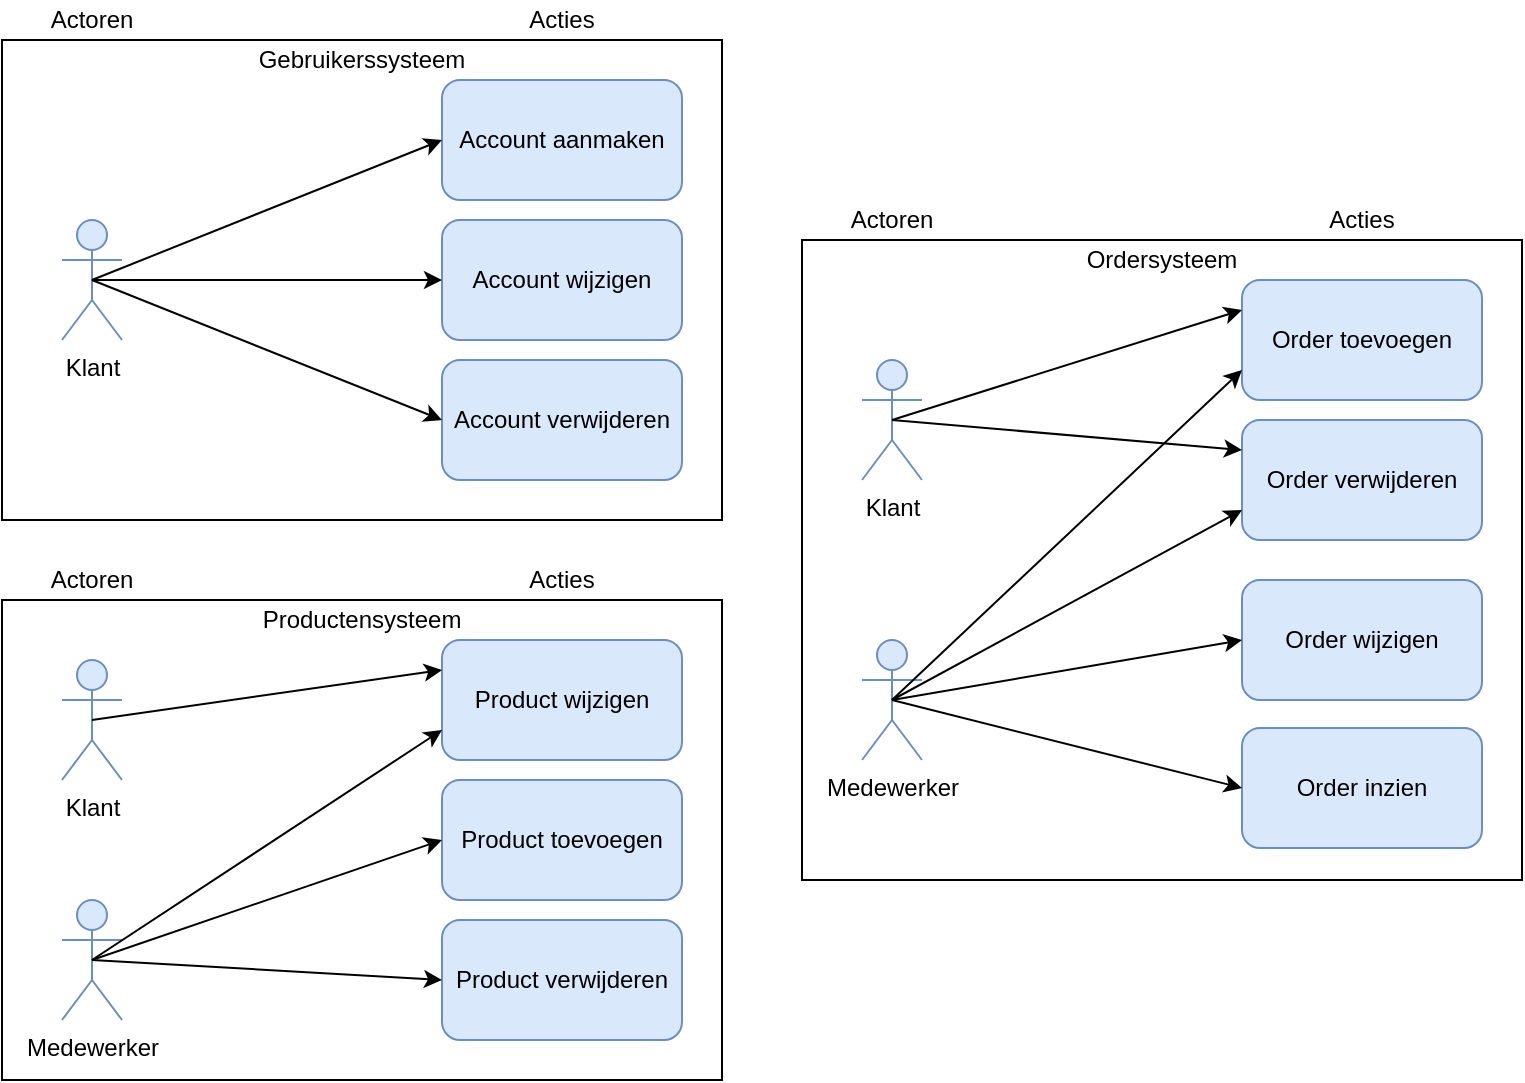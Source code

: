 <mxfile version="14.4.8" type="device"><diagram id="whvanIHcnJFWs5Fu7ThC" name="Page-1"><mxGraphModel dx="1422" dy="794" grid="1" gridSize="10" guides="1" tooltips="1" connect="1" arrows="1" fold="1" page="1" pageScale="1" pageWidth="827" pageHeight="1169" math="0" shadow="0"><root><mxCell id="0"/><mxCell id="1" parent="0"/><mxCell id="0dkZc_CFL9cQQ2kw0JkE-90" value="" style="rounded=0;whiteSpace=wrap;html=1;" vertex="1" parent="1"><mxGeometry x="110" y="170" width="360" height="240" as="geometry"/></mxCell><mxCell id="0dkZc_CFL9cQQ2kw0JkE-91" value="Klant" style="shape=umlActor;verticalLabelPosition=bottom;verticalAlign=top;html=1;outlineConnect=0;fillColor=#dae8fc;strokeColor=#6c8ebf;" vertex="1" parent="1"><mxGeometry x="140" y="260" width="30" height="60" as="geometry"/></mxCell><mxCell id="0dkZc_CFL9cQQ2kw0JkE-92" value="Actoren" style="text;html=1;strokeColor=none;fillColor=none;align=center;verticalAlign=middle;whiteSpace=wrap;rounded=0;" vertex="1" parent="1"><mxGeometry x="135" y="150" width="40" height="20" as="geometry"/></mxCell><mxCell id="0dkZc_CFL9cQQ2kw0JkE-93" value="Account aanmaken" style="rounded=1;whiteSpace=wrap;html=1;fillColor=#dae8fc;strokeColor=#6c8ebf;" vertex="1" parent="1"><mxGeometry x="330" y="190" width="120" height="60" as="geometry"/></mxCell><mxCell id="0dkZc_CFL9cQQ2kw0JkE-94" value="Account verwijderen" style="rounded=1;whiteSpace=wrap;html=1;fillColor=#dae8fc;strokeColor=#6c8ebf;" vertex="1" parent="1"><mxGeometry x="330" y="330" width="120" height="60" as="geometry"/></mxCell><mxCell id="0dkZc_CFL9cQQ2kw0JkE-95" value="Account wijzigen" style="rounded=1;whiteSpace=wrap;html=1;fillColor=#dae8fc;strokeColor=#6c8ebf;" vertex="1" parent="1"><mxGeometry x="330" y="260" width="120" height="60" as="geometry"/></mxCell><mxCell id="0dkZc_CFL9cQQ2kw0JkE-96" value="Acties" style="text;html=1;strokeColor=none;fillColor=none;align=center;verticalAlign=middle;whiteSpace=wrap;rounded=0;" vertex="1" parent="1"><mxGeometry x="370" y="150" width="40" height="20" as="geometry"/></mxCell><mxCell id="0dkZc_CFL9cQQ2kw0JkE-97" value="Gebruikerssysteem" style="text;html=1;strokeColor=none;fillColor=none;align=center;verticalAlign=middle;whiteSpace=wrap;rounded=0;" vertex="1" parent="1"><mxGeometry x="270" y="170" width="40" height="20" as="geometry"/></mxCell><mxCell id="0dkZc_CFL9cQQ2kw0JkE-98" value="" style="endArrow=classic;html=1;exitX=0.5;exitY=0.5;exitDx=0;exitDy=0;exitPerimeter=0;entryX=0;entryY=0.5;entryDx=0;entryDy=0;" edge="1" parent="1" source="0dkZc_CFL9cQQ2kw0JkE-91" target="0dkZc_CFL9cQQ2kw0JkE-93"><mxGeometry width="50" height="50" relative="1" as="geometry"><mxPoint x="230" y="540" as="sourcePoint"/><mxPoint x="280" y="490" as="targetPoint"/></mxGeometry></mxCell><mxCell id="0dkZc_CFL9cQQ2kw0JkE-99" value="" style="endArrow=classic;html=1;exitX=0.5;exitY=0.5;exitDx=0;exitDy=0;exitPerimeter=0;entryX=0;entryY=0.5;entryDx=0;entryDy=0;" edge="1" parent="1" source="0dkZc_CFL9cQQ2kw0JkE-91" target="0dkZc_CFL9cQQ2kw0JkE-95"><mxGeometry width="50" height="50" relative="1" as="geometry"><mxPoint x="300" y="510" as="sourcePoint"/><mxPoint x="350" y="460" as="targetPoint"/></mxGeometry></mxCell><mxCell id="0dkZc_CFL9cQQ2kw0JkE-100" value="" style="endArrow=classic;html=1;exitX=0.5;exitY=0.5;exitDx=0;exitDy=0;exitPerimeter=0;entryX=0;entryY=0.5;entryDx=0;entryDy=0;" edge="1" parent="1" source="0dkZc_CFL9cQQ2kw0JkE-91" target="0dkZc_CFL9cQQ2kw0JkE-94"><mxGeometry width="50" height="50" relative="1" as="geometry"><mxPoint x="220" y="540" as="sourcePoint"/><mxPoint x="270" y="490" as="targetPoint"/></mxGeometry></mxCell><mxCell id="0dkZc_CFL9cQQ2kw0JkE-101" value="" style="rounded=0;whiteSpace=wrap;html=1;" vertex="1" parent="1"><mxGeometry x="110" y="450" width="360" height="240" as="geometry"/></mxCell><mxCell id="0dkZc_CFL9cQQ2kw0JkE-102" value="Klant" style="shape=umlActor;verticalLabelPosition=bottom;verticalAlign=top;html=1;outlineConnect=0;fillColor=#dae8fc;strokeColor=#6c8ebf;" vertex="1" parent="1"><mxGeometry x="140" y="480" width="30" height="60" as="geometry"/></mxCell><mxCell id="0dkZc_CFL9cQQ2kw0JkE-103" value="Medewerker" style="shape=umlActor;verticalLabelPosition=bottom;verticalAlign=top;html=1;outlineConnect=0;fillColor=#dae8fc;strokeColor=#6c8ebf;" vertex="1" parent="1"><mxGeometry x="140" y="600" width="30" height="60" as="geometry"/></mxCell><mxCell id="0dkZc_CFL9cQQ2kw0JkE-104" value="Product wijzigen" style="rounded=1;whiteSpace=wrap;html=1;fillColor=#dae8fc;strokeColor=#6c8ebf;" vertex="1" parent="1"><mxGeometry x="330" y="470" width="120" height="60" as="geometry"/></mxCell><mxCell id="0dkZc_CFL9cQQ2kw0JkE-105" value="Product toevoegen" style="rounded=1;whiteSpace=wrap;html=1;fillColor=#dae8fc;strokeColor=#6c8ebf;" vertex="1" parent="1"><mxGeometry x="330" y="540" width="120" height="60" as="geometry"/></mxCell><mxCell id="0dkZc_CFL9cQQ2kw0JkE-106" value="Product verwijderen" style="rounded=1;whiteSpace=wrap;html=1;fillColor=#dae8fc;strokeColor=#6c8ebf;" vertex="1" parent="1"><mxGeometry x="330" y="610" width="120" height="60" as="geometry"/></mxCell><mxCell id="0dkZc_CFL9cQQ2kw0JkE-107" value="" style="endArrow=classic;html=1;exitX=0.5;exitY=0.5;exitDx=0;exitDy=0;exitPerimeter=0;entryX=0;entryY=0.25;entryDx=0;entryDy=0;" edge="1" parent="1" source="0dkZc_CFL9cQQ2kw0JkE-102" target="0dkZc_CFL9cQQ2kw0JkE-104"><mxGeometry width="50" height="50" relative="1" as="geometry"><mxPoint x="620" y="550" as="sourcePoint"/><mxPoint x="670" y="500" as="targetPoint"/></mxGeometry></mxCell><mxCell id="0dkZc_CFL9cQQ2kw0JkE-108" value="" style="endArrow=classic;html=1;exitX=0.5;exitY=0.5;exitDx=0;exitDy=0;exitPerimeter=0;entryX=0;entryY=0.75;entryDx=0;entryDy=0;" edge="1" parent="1" source="0dkZc_CFL9cQQ2kw0JkE-103" target="0dkZc_CFL9cQQ2kw0JkE-104"><mxGeometry width="50" height="50" relative="1" as="geometry"><mxPoint x="620" y="600" as="sourcePoint"/><mxPoint x="670" y="550" as="targetPoint"/></mxGeometry></mxCell><mxCell id="0dkZc_CFL9cQQ2kw0JkE-109" value="" style="endArrow=classic;html=1;exitX=0.5;exitY=0.5;exitDx=0;exitDy=0;exitPerimeter=0;entryX=0;entryY=0.5;entryDx=0;entryDy=0;" edge="1" parent="1" source="0dkZc_CFL9cQQ2kw0JkE-103" target="0dkZc_CFL9cQQ2kw0JkE-105"><mxGeometry width="50" height="50" relative="1" as="geometry"><mxPoint x="560" y="570" as="sourcePoint"/><mxPoint x="610" y="520" as="targetPoint"/></mxGeometry></mxCell><mxCell id="0dkZc_CFL9cQQ2kw0JkE-110" value="" style="endArrow=classic;html=1;exitX=0.5;exitY=0.5;exitDx=0;exitDy=0;exitPerimeter=0;entryX=0;entryY=0.5;entryDx=0;entryDy=0;" edge="1" parent="1" source="0dkZc_CFL9cQQ2kw0JkE-103" target="0dkZc_CFL9cQQ2kw0JkE-106"><mxGeometry width="50" height="50" relative="1" as="geometry"><mxPoint x="690" y="610" as="sourcePoint"/><mxPoint x="740" y="560" as="targetPoint"/></mxGeometry></mxCell><mxCell id="0dkZc_CFL9cQQ2kw0JkE-111" value="Actoren" style="text;html=1;strokeColor=none;fillColor=none;align=center;verticalAlign=middle;whiteSpace=wrap;rounded=0;" vertex="1" parent="1"><mxGeometry x="135" y="430" width="40" height="20" as="geometry"/></mxCell><mxCell id="0dkZc_CFL9cQQ2kw0JkE-112" value="Acties" style="text;html=1;strokeColor=none;fillColor=none;align=center;verticalAlign=middle;whiteSpace=wrap;rounded=0;" vertex="1" parent="1"><mxGeometry x="370" y="430" width="40" height="20" as="geometry"/></mxCell><mxCell id="0dkZc_CFL9cQQ2kw0JkE-113" value="Productensysteem" style="text;html=1;strokeColor=none;fillColor=none;align=center;verticalAlign=middle;whiteSpace=wrap;rounded=0;" vertex="1" parent="1"><mxGeometry x="270" y="450" width="40" height="20" as="geometry"/></mxCell><mxCell id="0dkZc_CFL9cQQ2kw0JkE-114" value="" style="rounded=0;whiteSpace=wrap;html=1;" vertex="1" parent="1"><mxGeometry x="510" y="270" width="360" height="320" as="geometry"/></mxCell><mxCell id="0dkZc_CFL9cQQ2kw0JkE-115" value="Order toevoegen" style="rounded=1;whiteSpace=wrap;html=1;fillColor=#dae8fc;strokeColor=#6c8ebf;" vertex="1" parent="1"><mxGeometry x="730" y="290" width="120" height="60" as="geometry"/></mxCell><mxCell id="0dkZc_CFL9cQQ2kw0JkE-116" value="Order verwijderen" style="rounded=1;whiteSpace=wrap;html=1;fillColor=#dae8fc;strokeColor=#6c8ebf;" vertex="1" parent="1"><mxGeometry x="730" y="360" width="120" height="60" as="geometry"/></mxCell><mxCell id="0dkZc_CFL9cQQ2kw0JkE-117" value="Order wijzigen" style="rounded=1;whiteSpace=wrap;html=1;fillColor=#dae8fc;strokeColor=#6c8ebf;" vertex="1" parent="1"><mxGeometry x="730" y="440" width="120" height="60" as="geometry"/></mxCell><mxCell id="0dkZc_CFL9cQQ2kw0JkE-118" value="Order inzien" style="rounded=1;whiteSpace=wrap;html=1;fillColor=#dae8fc;strokeColor=#6c8ebf;" vertex="1" parent="1"><mxGeometry x="730" y="514" width="120" height="60" as="geometry"/></mxCell><mxCell id="0dkZc_CFL9cQQ2kw0JkE-119" value="Klant" style="shape=umlActor;verticalLabelPosition=bottom;verticalAlign=top;html=1;outlineConnect=0;fillColor=#dae8fc;strokeColor=#6c8ebf;" vertex="1" parent="1"><mxGeometry x="540" y="330" width="30" height="60" as="geometry"/></mxCell><mxCell id="0dkZc_CFL9cQQ2kw0JkE-120" value="Medewerker" style="shape=umlActor;verticalLabelPosition=bottom;verticalAlign=top;html=1;outlineConnect=0;fillColor=#dae8fc;strokeColor=#6c8ebf;" vertex="1" parent="1"><mxGeometry x="540" y="470" width="30" height="60" as="geometry"/></mxCell><mxCell id="0dkZc_CFL9cQQ2kw0JkE-121" value="Actoren" style="text;html=1;strokeColor=none;fillColor=none;align=center;verticalAlign=middle;whiteSpace=wrap;rounded=0;" vertex="1" parent="1"><mxGeometry x="535" y="250" width="40" height="20" as="geometry"/></mxCell><mxCell id="0dkZc_CFL9cQQ2kw0JkE-122" value="Acties" style="text;html=1;strokeColor=none;fillColor=none;align=center;verticalAlign=middle;whiteSpace=wrap;rounded=0;" vertex="1" parent="1"><mxGeometry x="770" y="250" width="40" height="20" as="geometry"/></mxCell><mxCell id="0dkZc_CFL9cQQ2kw0JkE-123" value="Ordersysteem" style="text;html=1;strokeColor=none;fillColor=none;align=center;verticalAlign=middle;whiteSpace=wrap;rounded=0;" vertex="1" parent="1"><mxGeometry x="670" y="270" width="40" height="20" as="geometry"/></mxCell><mxCell id="0dkZc_CFL9cQQ2kw0JkE-124" value="" style="endArrow=classic;html=1;exitX=0.5;exitY=0.5;exitDx=0;exitDy=0;exitPerimeter=0;entryX=0;entryY=0.25;entryDx=0;entryDy=0;" edge="1" parent="1" source="0dkZc_CFL9cQQ2kw0JkE-119" target="0dkZc_CFL9cQQ2kw0JkE-115"><mxGeometry width="50" height="50" relative="1" as="geometry"><mxPoint x="650" y="760" as="sourcePoint"/><mxPoint x="700" y="710" as="targetPoint"/></mxGeometry></mxCell><mxCell id="0dkZc_CFL9cQQ2kw0JkE-125" value="" style="endArrow=classic;html=1;exitX=0.5;exitY=0.5;exitDx=0;exitDy=0;exitPerimeter=0;entryX=0;entryY=0.25;entryDx=0;entryDy=0;" edge="1" parent="1" source="0dkZc_CFL9cQQ2kw0JkE-119" target="0dkZc_CFL9cQQ2kw0JkE-116"><mxGeometry width="50" height="50" relative="1" as="geometry"><mxPoint x="660" y="770" as="sourcePoint"/><mxPoint x="710" y="720" as="targetPoint"/></mxGeometry></mxCell><mxCell id="0dkZc_CFL9cQQ2kw0JkE-126" value="" style="endArrow=classic;html=1;exitX=0.5;exitY=0.5;exitDx=0;exitDy=0;exitPerimeter=0;entryX=0;entryY=0.75;entryDx=0;entryDy=0;" edge="1" parent="1" source="0dkZc_CFL9cQQ2kw0JkE-120" target="0dkZc_CFL9cQQ2kw0JkE-116"><mxGeometry width="50" height="50" relative="1" as="geometry"><mxPoint x="670" y="780" as="sourcePoint"/><mxPoint x="720" y="730" as="targetPoint"/></mxGeometry></mxCell><mxCell id="0dkZc_CFL9cQQ2kw0JkE-127" value="" style="endArrow=classic;html=1;exitX=0.5;exitY=0.5;exitDx=0;exitDy=0;exitPerimeter=0;entryX=0;entryY=0.75;entryDx=0;entryDy=0;" edge="1" parent="1" source="0dkZc_CFL9cQQ2kw0JkE-120" target="0dkZc_CFL9cQQ2kw0JkE-115"><mxGeometry width="50" height="50" relative="1" as="geometry"><mxPoint x="680" y="790" as="sourcePoint"/><mxPoint x="730" y="740" as="targetPoint"/></mxGeometry></mxCell><mxCell id="0dkZc_CFL9cQQ2kw0JkE-128" value="" style="endArrow=classic;html=1;exitX=0.5;exitY=0.5;exitDx=0;exitDy=0;exitPerimeter=0;entryX=0;entryY=0.5;entryDx=0;entryDy=0;" edge="1" parent="1" source="0dkZc_CFL9cQQ2kw0JkE-120" target="0dkZc_CFL9cQQ2kw0JkE-117"><mxGeometry width="50" height="50" relative="1" as="geometry"><mxPoint x="690" y="800" as="sourcePoint"/><mxPoint x="740" y="750" as="targetPoint"/></mxGeometry></mxCell><mxCell id="0dkZc_CFL9cQQ2kw0JkE-129" value="" style="endArrow=classic;html=1;exitX=0.5;exitY=0.5;exitDx=0;exitDy=0;exitPerimeter=0;entryX=0;entryY=0.5;entryDx=0;entryDy=0;" edge="1" parent="1" source="0dkZc_CFL9cQQ2kw0JkE-120" target="0dkZc_CFL9cQQ2kw0JkE-118"><mxGeometry width="50" height="50" relative="1" as="geometry"><mxPoint x="700" y="810" as="sourcePoint"/><mxPoint x="750" y="760" as="targetPoint"/></mxGeometry></mxCell></root></mxGraphModel></diagram></mxfile>